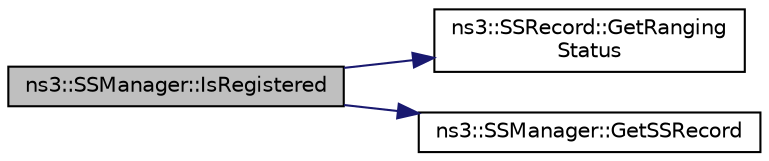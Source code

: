 digraph "ns3::SSManager::IsRegistered"
{
 // LATEX_PDF_SIZE
  edge [fontname="Helvetica",fontsize="10",labelfontname="Helvetica",labelfontsize="10"];
  node [fontname="Helvetica",fontsize="10",shape=record];
  rankdir="LR";
  Node1 [label="ns3::SSManager::IsRegistered",height=0.2,width=0.4,color="black", fillcolor="grey75", style="filled", fontcolor="black",tooltip="Check if address is registered."];
  Node1 -> Node2 [color="midnightblue",fontsize="10",style="solid",fontname="Helvetica"];
  Node2 [label="ns3::SSRecord::GetRanging\lStatus",height=0.2,width=0.4,color="black", fillcolor="white", style="filled",URL="$classns3_1_1_s_s_record.html#a4be8443f64e41d0eadf286897cb5bbbf",tooltip="Get ranging status."];
  Node1 -> Node3 [color="midnightblue",fontsize="10",style="solid",fontname="Helvetica"];
  Node3 [label="ns3::SSManager::GetSSRecord",height=0.2,width=0.4,color="black", fillcolor="white", style="filled",URL="$classns3_1_1_s_s_manager.html#a6937b07b8b14a884304946f730d0ccfd",tooltip="Get SS record."];
}
